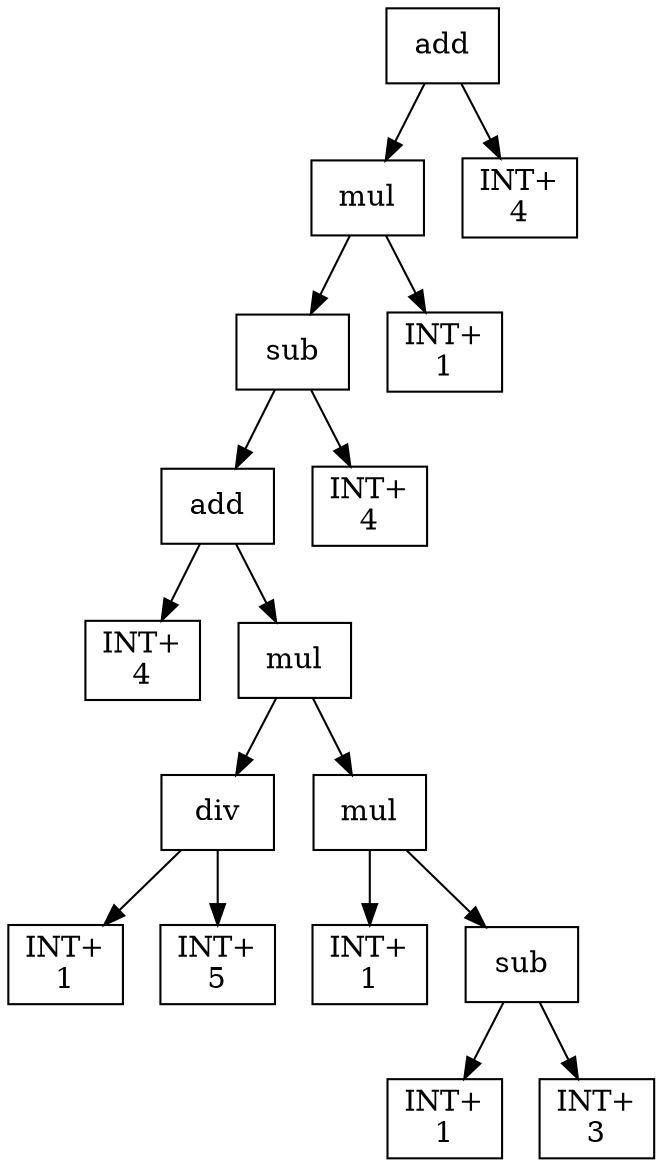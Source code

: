 digraph expr {
  node [shape=box];
  n1 [label="add"];
  n2 [label="mul"];
  n3 [label="sub"];
  n4 [label="add"];
  n5 [label="INT+\n4"];
  n6 [label="mul"];
  n7 [label="div"];
  n8 [label="INT+\n1"];
  n9 [label="INT+\n5"];
  n7 -> n8;
  n7 -> n9;
  n10 [label="mul"];
  n11 [label="INT+\n1"];
  n12 [label="sub"];
  n13 [label="INT+\n1"];
  n14 [label="INT+\n3"];
  n12 -> n13;
  n12 -> n14;
  n10 -> n11;
  n10 -> n12;
  n6 -> n7;
  n6 -> n10;
  n4 -> n5;
  n4 -> n6;
  n15 [label="INT+\n4"];
  n3 -> n4;
  n3 -> n15;
  n16 [label="INT+\n1"];
  n2 -> n3;
  n2 -> n16;
  n17 [label="INT+\n4"];
  n1 -> n2;
  n1 -> n17;
}